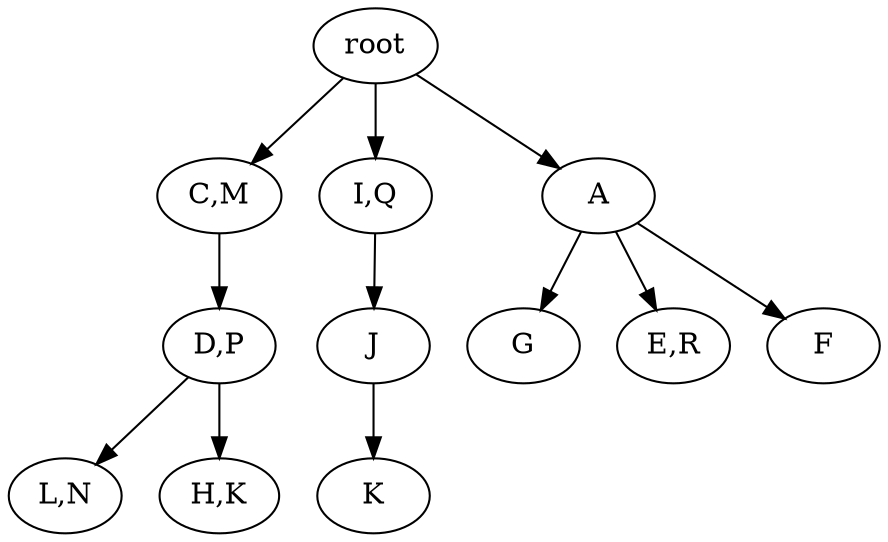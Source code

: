 strict digraph G {
	graph [name=G];
	0	 [label=root];
	1	 [label="C,M"];
	0 -> 1;
	2	 [label="I,Q"];
	0 -> 2;
	3	 [label=A];
	0 -> 3;
	4	 [label="D,P"];
	1 -> 4;
	5	 [label=J];
	2 -> 5;
	6	 [label=G];
	3 -> 6;
	7	 [label="E,R"];
	3 -> 7;
	8	 [label=F];
	3 -> 8;
	9	 [label="L,N"];
	4 -> 9;
	10	 [label="H,K"];
	4 -> 10;
	11	 [label=K];
	5 -> 11;
}
